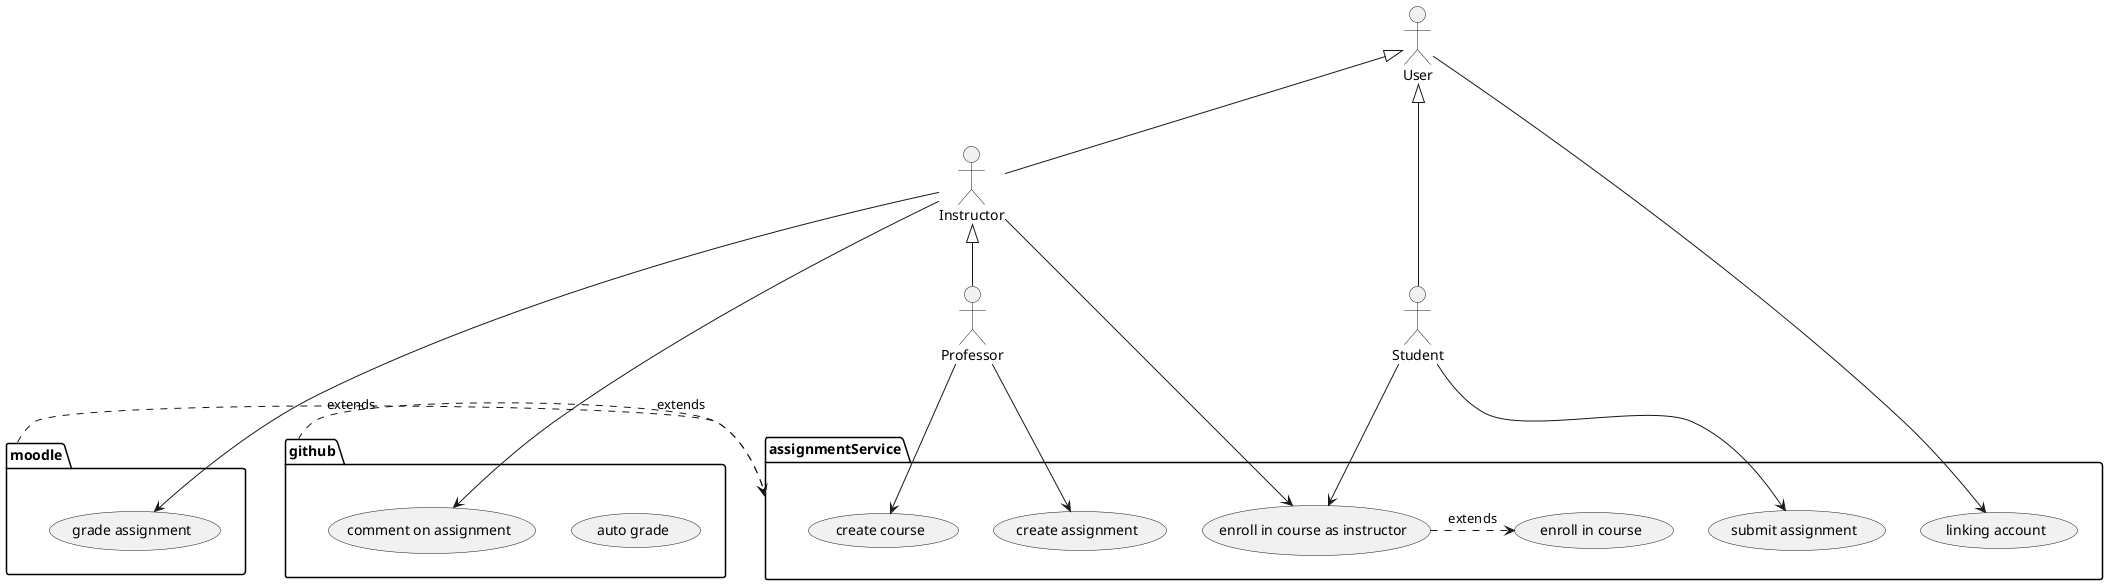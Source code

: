 @startuml

actor User as u
actor Student as s
actor Instructor as i
actor Professor as p
i <|-- p
u <|-- i
u <|-- s

package assignmentService {
    usecase "create course" as A1
    usecase "create assignment" as A2
    usecase "linking account" as A3
    usecase "enroll in course" as A4
    usecase "enroll in course as instructor" as A5
    usecase "submit assignment" as A6
}
(A5) .> (A4): extends

u --> A3

p --> A1
p --> A2

i --> A5

s --> A5
s --> A6


package moodle {
    usecase "grade assignment" as M1
}
(moodle) .> (assignmentService) : extends

i --> M1

package github {
    usecase "auto grade" as G1
    usecase "comment on assignment" as G2
}
(github) .> (assignmentService) : extends

i --> G2



@enduml
